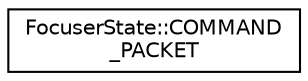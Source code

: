 digraph "Graphical Class Hierarchy"
{
 // INTERACTIVE_SVG=YES
  edge [fontname="Helvetica",fontsize="10",labelfontname="Helvetica",labelfontsize="10"];
  node [fontname="Helvetica",fontsize="10",shape=record];
  rankdir="LR";
  Node0 [label="FocuserState::COMMAND\l_PACKET",height=0.2,width=0.4,color="black", fillcolor="white", style="filled",URL="$d1/df6/class_focuser_state_1_1_c_o_m_m_a_n_d___p_a_c_k_e_t.html"];
}

